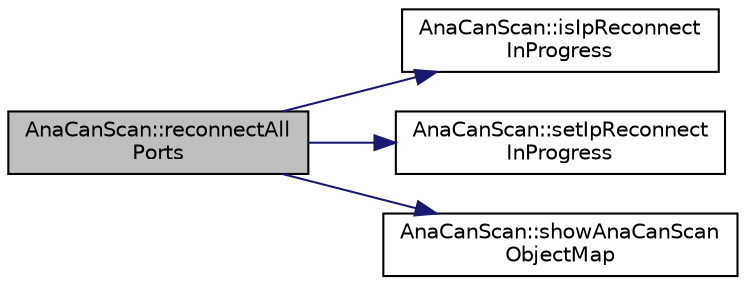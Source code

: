 digraph "AnaCanScan::reconnectAllPorts"
{
 // LATEX_PDF_SIZE
  edge [fontname="Helvetica",fontsize="10",labelfontname="Helvetica",labelfontsize="10"];
  node [fontname="Helvetica",fontsize="10",shape=record];
  rankdir="LR";
  Node1 [label="AnaCanScan::reconnectAll\lPorts",height=0.2,width=0.4,color="black", fillcolor="grey75", style="filled", fontcolor="black",tooltip=" "];
  Node1 -> Node2 [color="midnightblue",fontsize="10",style="solid"];
  Node2 [label="AnaCanScan::isIpReconnect\lInProgress",height=0.2,width=0.4,color="black", fillcolor="white", style="filled",URL="$classAnaCanScan.html#ad07c0156fc64b9741b93c8087271697e",tooltip=" "];
  Node1 -> Node3 [color="midnightblue",fontsize="10",style="solid"];
  Node3 [label="AnaCanScan::setIpReconnect\lInProgress",height=0.2,width=0.4,color="black", fillcolor="white", style="filled",URL="$classAnaCanScan.html#a49edbc1e0e48d5d487238bc76fa133b9",tooltip=" "];
  Node1 -> Node4 [color="midnightblue",fontsize="10",style="solid"];
  Node4 [label="AnaCanScan::showAnaCanScan\lObjectMap",height=0.2,width=0.4,color="black", fillcolor="white", style="filled",URL="$classAnaCanScan.html#a9ebdd69b0b5f2e43b152fde44dfbd543",tooltip=" "];
}
